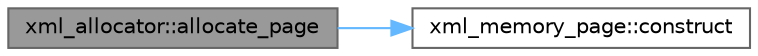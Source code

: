 digraph "xml_allocator::allocate_page"
{
 // INTERACTIVE_SVG=YES
 // LATEX_PDF_SIZE
  bgcolor="transparent";
  edge [fontname=Helvetica,fontsize=10,labelfontname=Helvetica,labelfontsize=10];
  node [fontname=Helvetica,fontsize=10,shape=box,height=0.2,width=0.4];
  rankdir="LR";
  Node1 [id="Node000001",label="xml_allocator::allocate_page",height=0.2,width=0.4,color="gray40", fillcolor="grey60", style="filled", fontcolor="black",tooltip=" "];
  Node1 -> Node2 [id="edge1_Node000001_Node000002",color="steelblue1",style="solid",tooltip=" "];
  Node2 [id="Node000002",label="xml_memory_page::construct",height=0.2,width=0.4,color="grey40", fillcolor="white", style="filled",URL="$d7/dd1/structxml__memory__page.html#a071bb9cc9aeccef1655c1336b16472a5",tooltip=" "];
}
